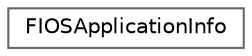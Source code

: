digraph "Graphical Class Hierarchy"
{
 // INTERACTIVE_SVG=YES
 // LATEX_PDF_SIZE
  bgcolor="transparent";
  edge [fontname=Helvetica,fontsize=10,labelfontname=Helvetica,labelfontsize=10];
  node [fontname=Helvetica,fontsize=10,shape=box,height=0.2,width=0.4];
  rankdir="LR";
  Node0 [id="Node000000",label="FIOSApplicationInfo",height=0.2,width=0.4,color="grey40", fillcolor="white", style="filled",URL="$dc/d0e/structFIOSApplicationInfo.html",tooltip="Information that cannot be obtained during a signal-handler is initialised here."];
}
